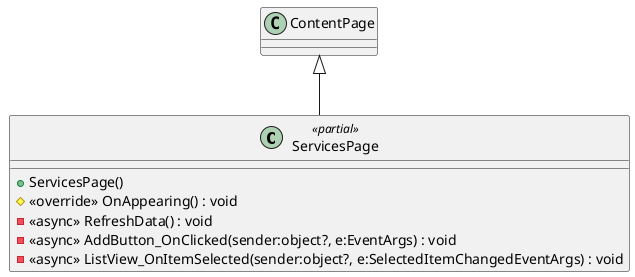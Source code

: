 @startuml
class ServicesPage <<partial>> {
    + ServicesPage()
    # <<override>> OnAppearing() : void
    - <<async>> RefreshData() : void
    - <<async>> AddButton_OnClicked(sender:object?, e:EventArgs) : void
    - <<async>> ListView_OnItemSelected(sender:object?, e:SelectedItemChangedEventArgs) : void
}
ContentPage <|-- ServicesPage
@enduml
